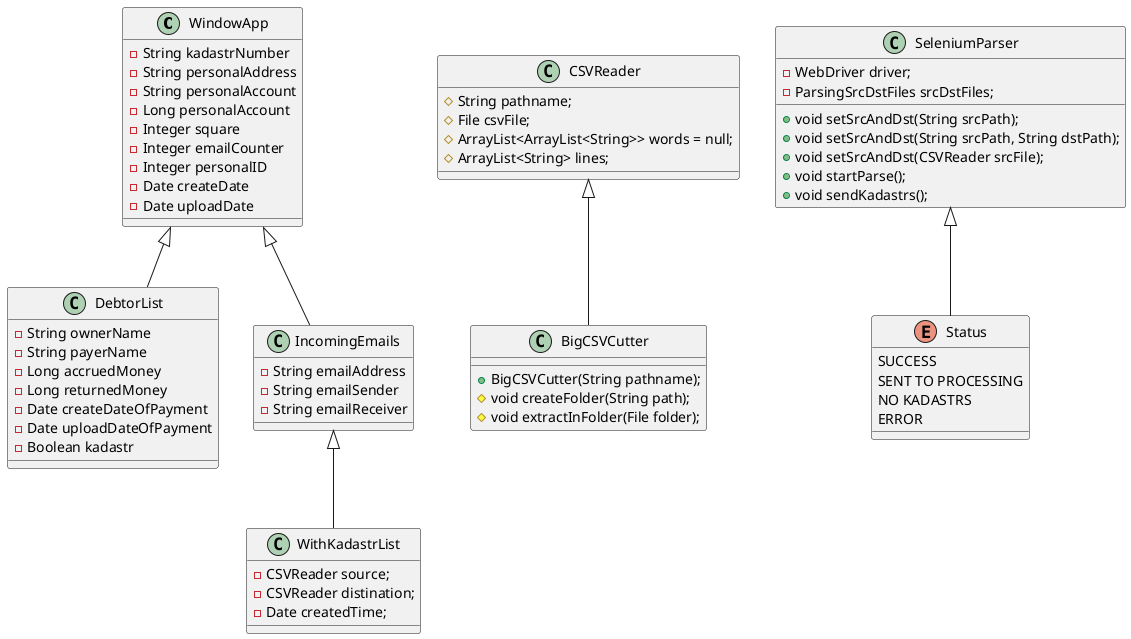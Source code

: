 @startuml
'https://plantuml.com/class-diagram



WindowApp <|-- DebtorList
WindowApp <|-- IncomingEmails
CSVReader <|-- BigCSVCutter
SeleniumParser <|-- Status
IncomingEmails <|-- WithKadastrList

class BigCSVCutter {
    + BigCSVCutter(String pathname);
    # void createFolder(String path);
    # void extractInFolder(File folder);
}
class SeleniumParser {
    - WebDriver driver;
    - ParsingSrcDstFiles srcDstFiles;
    + void setSrcAndDst(String srcPath);
    + void setSrcAndDst(String srcPath, String dstPath);
    + void setSrcAndDst(CSVReader srcFile);
    + void startParse();
    + void sendKadastrs();
}
class CSVReader{
    # String pathname;
    # File csvFile;
    # ArrayList<ArrayList<String>> words = null;
    # ArrayList<String> lines;
}

class DebtorList {
    - String ownerName
    - String payerName
    - Long accruedMoney
    - Long returnedMoney
    - Date createDateOfPayment
    - Date uploadDateOfPayment
    - Boolean kadastr

}
class WindowApp{
    - String kadastrNumber
    - String personalAddress
    - String personalAccount
    - Long personalAccount
    - Integer square
    - Integer emailCounter
    - Integer personalID
    - Date createDate
    - Date uploadDate
}
class IncomingEmails{
     - String emailAddress
     - String emailSender
     - String emailReceiver
}
class WithKadastrList{
    - CSVReader source;
    - CSVReader distination;
    - Date createdTime;
}

enum Status {
SUCCESS
SENT TO PROCESSING
NO KADASTRS
ERROR
}

@enduml